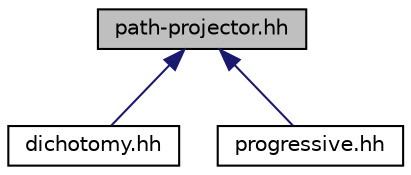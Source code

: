 digraph "path-projector.hh"
{
  edge [fontname="Helvetica",fontsize="10",labelfontname="Helvetica",labelfontsize="10"];
  node [fontname="Helvetica",fontsize="10",shape=record];
  Node1 [label="path-projector.hh",height=0.2,width=0.4,color="black", fillcolor="grey75", style="filled" fontcolor="black"];
  Node1 -> Node2 [dir="back",color="midnightblue",fontsize="10",style="solid",fontname="Helvetica"];
  Node2 [label="dichotomy.hh",height=0.2,width=0.4,color="black", fillcolor="white", style="filled",URL="$a00070.html"];
  Node1 -> Node3 [dir="back",color="midnightblue",fontsize="10",style="solid",fontname="Helvetica"];
  Node3 [label="progressive.hh",height=0.2,width=0.4,color="black", fillcolor="white", style="filled",URL="$a00096.html"];
}
